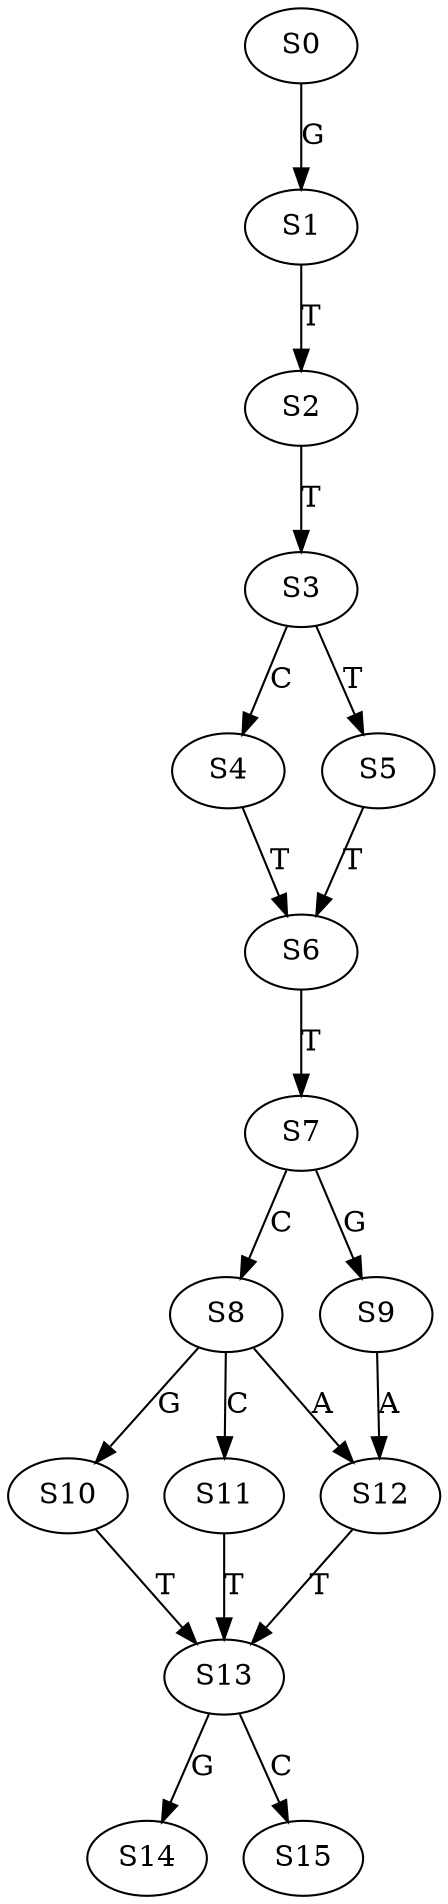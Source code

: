 strict digraph  {
	S0 -> S1 [ label = G ];
	S1 -> S2 [ label = T ];
	S2 -> S3 [ label = T ];
	S3 -> S4 [ label = C ];
	S3 -> S5 [ label = T ];
	S4 -> S6 [ label = T ];
	S5 -> S6 [ label = T ];
	S6 -> S7 [ label = T ];
	S7 -> S8 [ label = C ];
	S7 -> S9 [ label = G ];
	S8 -> S10 [ label = G ];
	S8 -> S11 [ label = C ];
	S8 -> S12 [ label = A ];
	S9 -> S12 [ label = A ];
	S10 -> S13 [ label = T ];
	S11 -> S13 [ label = T ];
	S12 -> S13 [ label = T ];
	S13 -> S14 [ label = G ];
	S13 -> S15 [ label = C ];
}
